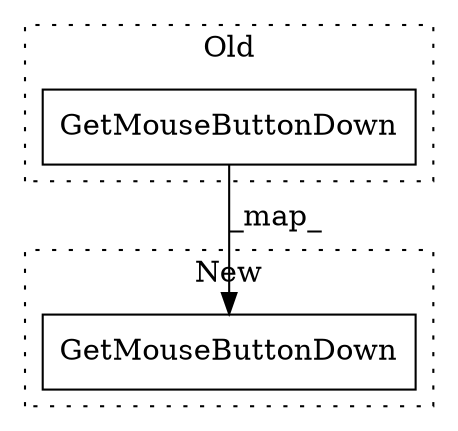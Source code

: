 digraph G {
subgraph cluster0 {
1 [label="GetMouseButtonDown" a="32" s="4749,4769" l="19,1" shape="box"];
label = "Old";
style="dotted";
}
subgraph cluster1 {
2 [label="GetMouseButtonDown" a="32" s="4797,4817" l="19,1" shape="box"];
label = "New";
style="dotted";
}
1 -> 2 [label="_map_"];
}